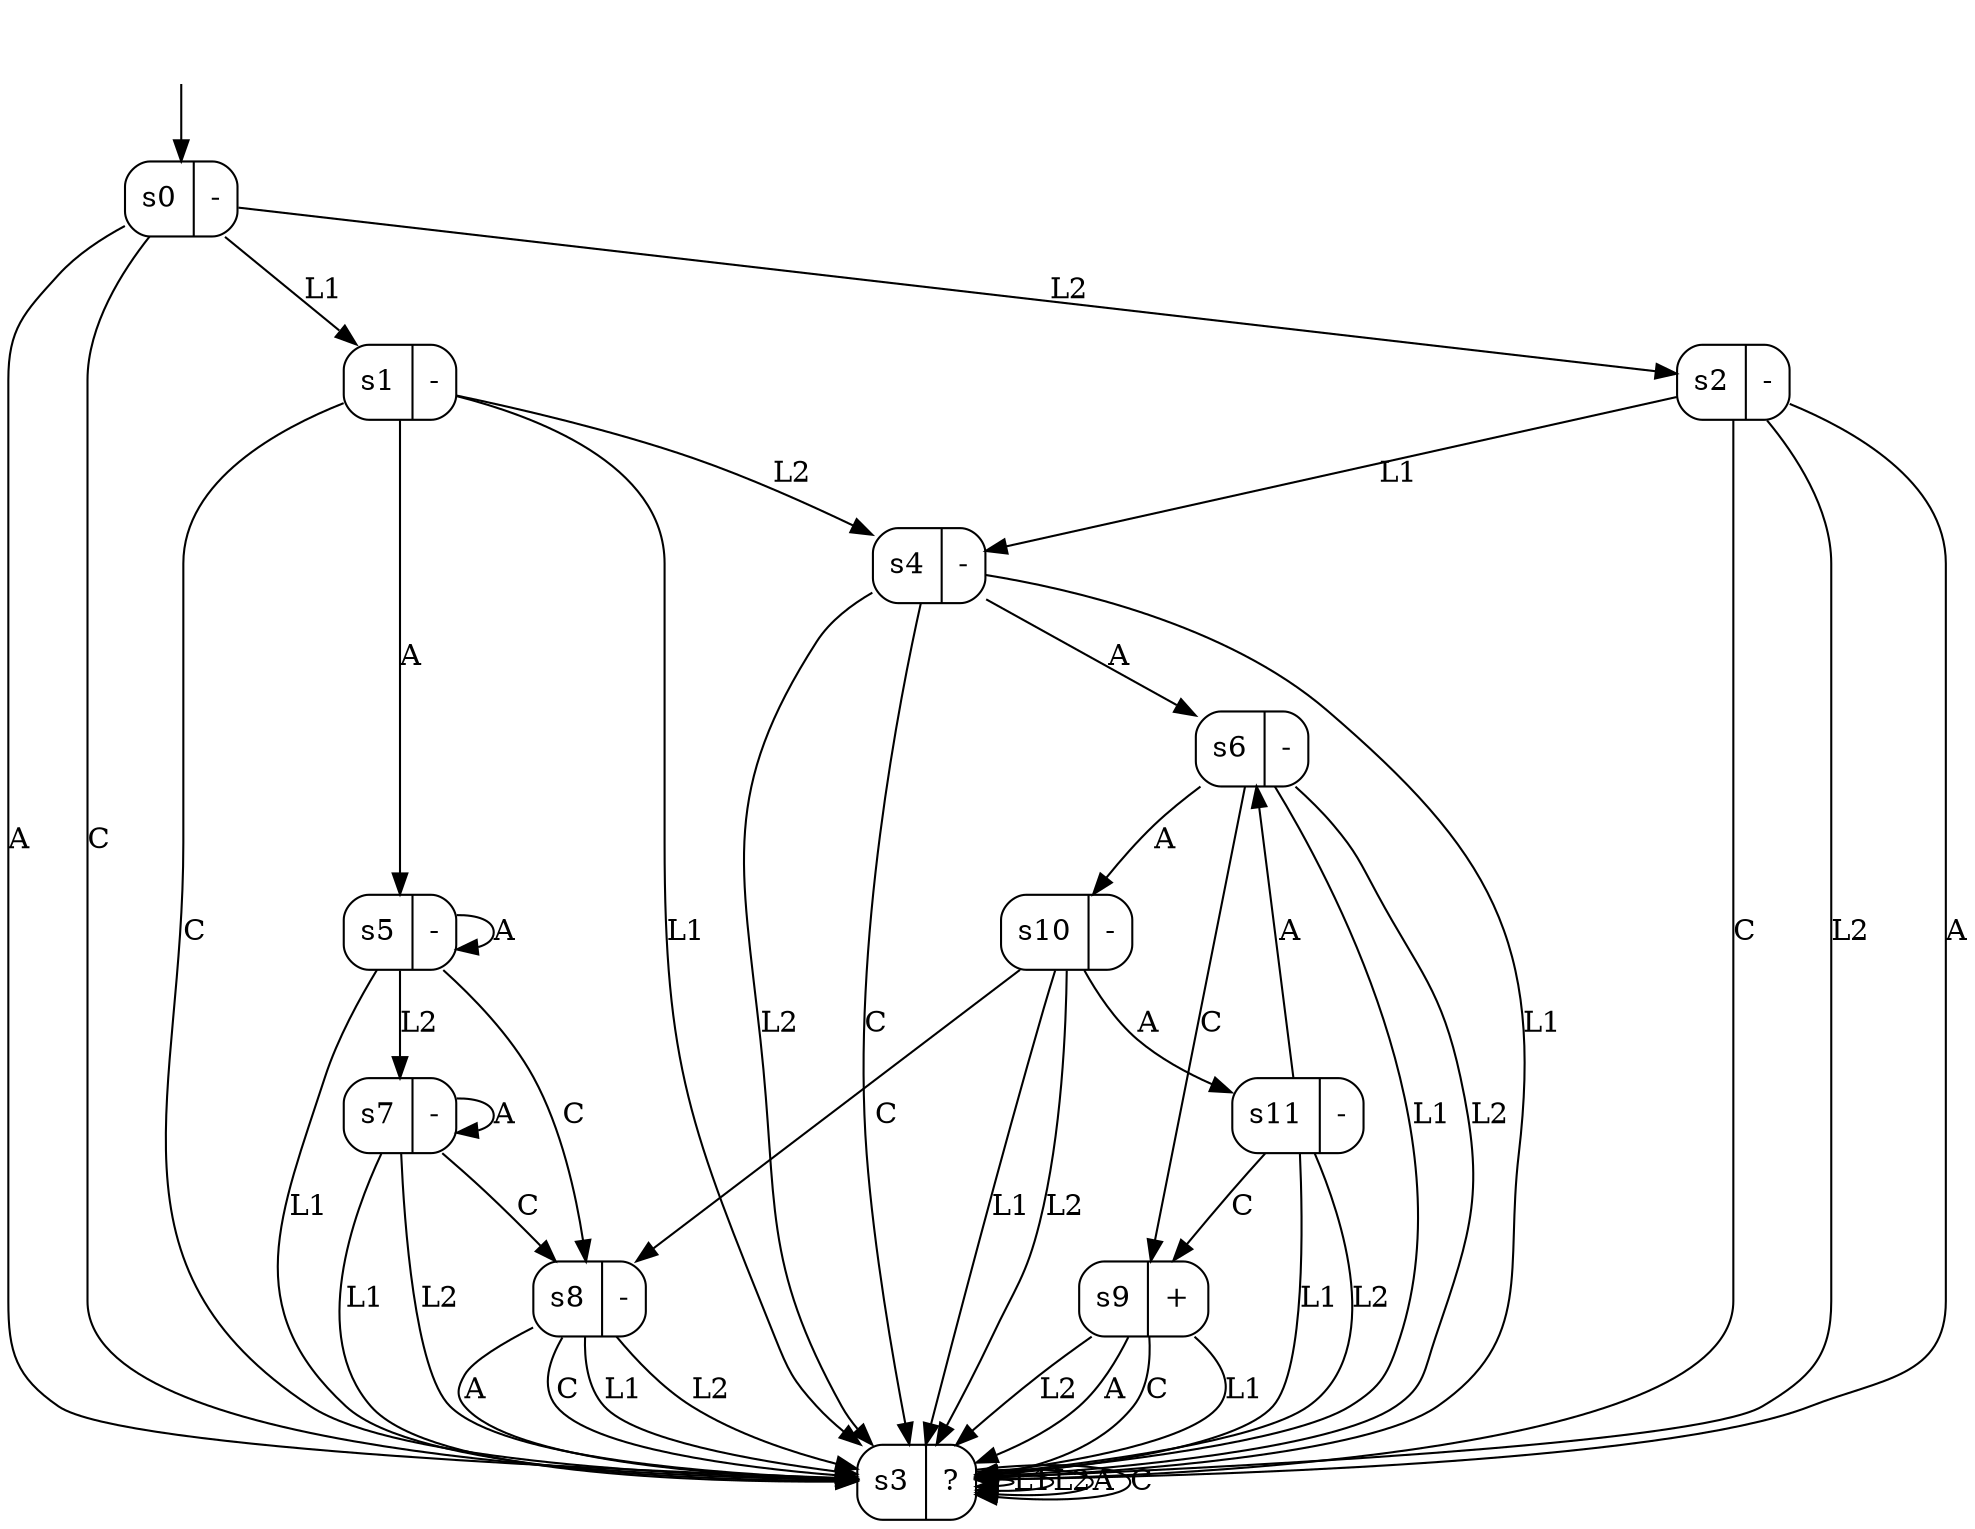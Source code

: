 digraph "output/magento_dfa3_0.8" {
s0 [label="s0|-", shape=record, style=rounded];
s1 [label="s1|-", shape=record, style=rounded];
s2 [label="s2|-", shape=record, style=rounded];
s3 [label="s3|?", shape=record, style=rounded];
s4 [label="s4|-", shape=record, style=rounded];
s5 [label="s5|-", shape=record, style=rounded];
s6 [label="s6|-", shape=record, style=rounded];
s7 [label="s7|-", shape=record, style=rounded];
s8 [label="s8|-", shape=record, style=rounded];
s9 [label="s9|+", shape=record, style=rounded];
s10 [label="s10|-", shape=record, style=rounded];
s11 [label="s11|-", shape=record, style=rounded];
s0 -> s1  [label=L1];
s0 -> s2  [label=L2];
s0 -> s3  [label=A];
s0 -> s3  [label=C];
s1 -> s3  [label=L1];
s1 -> s4  [label=L2];
s1 -> s5  [label=A];
s1 -> s3  [label=C];
s2 -> s4  [label=L1];
s2 -> s3  [label=L2];
s2 -> s3  [label=A];
s2 -> s3  [label=C];
s3 -> s3  [label=L1];
s3 -> s3  [label=L2];
s3 -> s3  [label=A];
s3 -> s3  [label=C];
s4 -> s3  [label=L1];
s4 -> s3  [label=L2];
s4 -> s6  [label=A];
s4 -> s3  [label=C];
s5 -> s3  [label=L1];
s5 -> s7  [label=L2];
s5 -> s5  [label=A];
s5 -> s8  [label=C];
s6 -> s3  [label=L1];
s6 -> s3  [label=L2];
s6 -> s10  [label=A];
s6 -> s9  [label=C];
s7 -> s3  [label=L1];
s7 -> s3  [label=L2];
s7 -> s7  [label=A];
s7 -> s8  [label=C];
s8 -> s3  [label=L1];
s8 -> s3  [label=L2];
s8 -> s3  [label=A];
s8 -> s3  [label=C];
s9 -> s3  [label=L1];
s9 -> s3  [label=L2];
s9 -> s3  [label=A];
s9 -> s3  [label=C];
s10 -> s3  [label=L1];
s10 -> s3  [label=L2];
s10 -> s11  [label=A];
s10 -> s8  [label=C];
s11 -> s3  [label=L1];
s11 -> s3  [label=L2];
s11 -> s6  [label=A];
s11 -> s9  [label=C];
__start0 [label="", shape=none];
__start0 -> s0  [label=""];
}
